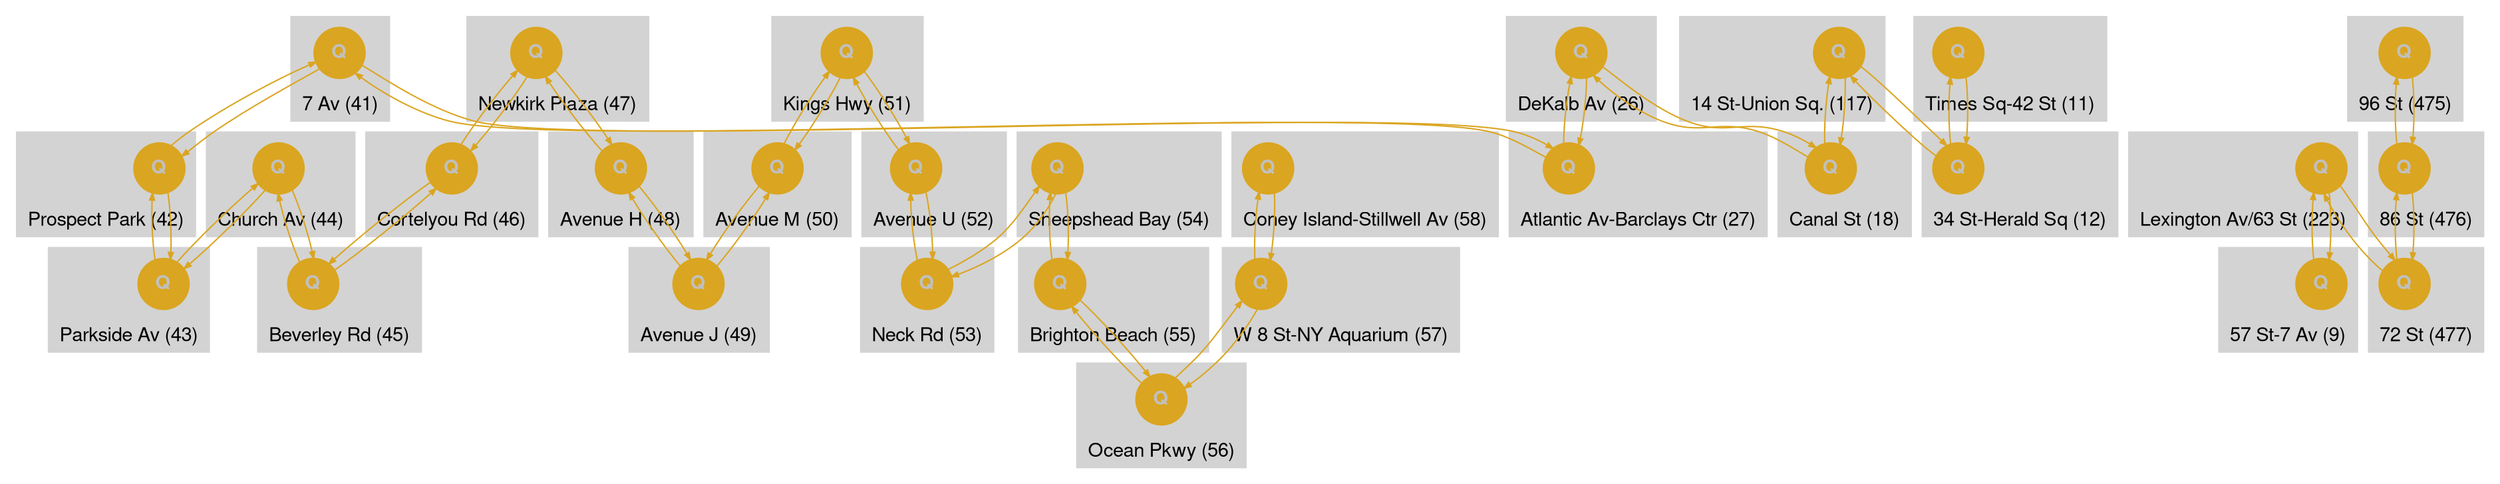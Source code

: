 
digraph G {
  fontname="Helvetica,Arial,sans-serif";
  node [fontname="Helvetica,Arial,sans-serif bold" labelloc="c"];
  edge [fontname="Helvetica,Arial,sans-serif" fontsize=8 arrowsize=0.5];
  
  subgraph cluster_41 {
    style=filled;
    color=lightgrey;
    labelloc="b";
    node [style=filled];
    node [label="Q" fillcolor=goldenrod, color="goldenrod", penwidth=1, fontcolor=gray, shape="circle"]"41_Q";
    label = "7 Av (41)";
  }

  subgraph cluster_44 {
    style=filled;
    color=lightgrey;
    labelloc="b";
    node [style=filled];
    node [label="Q" fillcolor=goldenrod, color="goldenrod", penwidth=1, fontcolor=gray, shape="circle"]"44_Q";
    label = "Church Av (44)";
  }

  subgraph cluster_47 {
    style=filled;
    color=lightgrey;
    labelloc="b";
    node [style=filled];
    node [label="Q" fillcolor=goldenrod, color="goldenrod", penwidth=1, fontcolor=gray, shape="circle"]"47_Q";
    label = "Newkirk Plaza (47)";
  }

  subgraph cluster_51 {
    style=filled;
    color=lightgrey;
    labelloc="b";
    node [style=filled];
    node [label="Q" fillcolor=goldenrod, color="goldenrod", penwidth=1, fontcolor=gray, shape="circle"]"51_Q";
    label = "Kings Hwy (51)";
  }

  subgraph cluster_54 {
    style=filled;
    color=lightgrey;
    labelloc="b";
    node [style=filled];
    node [label="Q" fillcolor=goldenrod, color="goldenrod", penwidth=1, fontcolor=gray, shape="circle"]"54_Q";
    label = "Sheepshead Bay (54)";
  }

  subgraph cluster_55 {
    style=filled;
    color=lightgrey;
    labelloc="b";
    node [style=filled];
    node [label="Q" fillcolor=goldenrod, color="goldenrod", penwidth=1, fontcolor=gray, shape="circle"]"55_Q";
    label = "Brighton Beach (55)";
  }

  subgraph cluster_26 {
    style=filled;
    color=lightgrey;
    labelloc="b";
    node [style=filled];
    node [label="Q" fillcolor=goldenrod, color="goldenrod", penwidth=1, fontcolor=gray, shape="circle"]"26_Q";
    label = "DeKalb Av (26)";
  }

  subgraph cluster_42 {
    style=filled;
    color=lightgrey;
    labelloc="b";
    node [style=filled];
    node [label="Q" fillcolor=goldenrod, color="goldenrod", penwidth=1, fontcolor=gray, shape="circle"]"42_Q";
    label = "Prospect Park (42)";
  }

  subgraph cluster_58 {
    style=filled;
    color=lightgrey;
    labelloc="b";
    node [style=filled];
    node [label="Q" fillcolor=goldenrod, color="goldenrod", penwidth=1, fontcolor=gray, shape="circle"]"58_Q";
    label = "Coney Island-Stillwell Av (58)";
  }

  subgraph cluster_27 {
    style=filled;
    color=lightgrey;
    labelloc="b";
    node [style=filled];
    node [label="Q" fillcolor=goldenrod, color="goldenrod", penwidth=1, fontcolor=gray, shape="circle"]"27_Q";
    label = "Atlantic Av-Barclays Ctr (27)";
  }

  subgraph cluster_57 {
    style=filled;
    color=lightgrey;
    labelloc="b";
    node [style=filled];
    node [label="Q" fillcolor=goldenrod, color="goldenrod", penwidth=1, fontcolor=gray, shape="circle"]"57_Q";
    label = "W 8 St-NY Aquarium (57)";
  }

  subgraph cluster_223 {
    style=filled;
    color=lightgrey;
    labelloc="b";
    node [style=filled];
    node [label="Q" fillcolor=goldenrod, color="goldenrod", penwidth=1, fontcolor=gray, shape="circle"]"223_Q";
    label = "Lexington Av/63 St (223)";
  }

  subgraph cluster_117 {
    style=filled;
    color=lightgrey;
    labelloc="b";
    node [style=filled];
    node [label="Q" fillcolor=goldenrod, color="goldenrod", penwidth=1, fontcolor=gray, shape="circle"]"117_Q";
    label = "14 St-Union Sq. (117)";
  }

  subgraph cluster_11 {
    style=filled;
    color=lightgrey;
    labelloc="b";
    node [style=filled];
    node [label="Q" fillcolor=goldenrod, color="goldenrod", penwidth=1, fontcolor=gray, shape="circle"]"11_Q";
    label = "Times Sq-42 St (11)";
  }

  subgraph cluster_9 {
    style=filled;
    color=lightgrey;
    labelloc="b";
    node [style=filled];
    node [label="Q" fillcolor=goldenrod, color="goldenrod", penwidth=1, fontcolor=gray, shape="circle"]"9_Q";
    label = "57 St-7 Av (9)";
  }

  subgraph cluster_12 {
    style=filled;
    color=lightgrey;
    labelloc="b";
    node [style=filled];
    node [label="Q" fillcolor=goldenrod, color="goldenrod", penwidth=1, fontcolor=gray, shape="circle"]"12_Q";
    label = "34 St-Herald Sq (12)";
  }

  subgraph cluster_43 {
    style=filled;
    color=lightgrey;
    labelloc="b";
    node [style=filled];
    node [label="Q" fillcolor=goldenrod, color="goldenrod", penwidth=1, fontcolor=gray, shape="circle"]"43_Q";
    label = "Parkside Av (43)";
  }

  subgraph cluster_45 {
    style=filled;
    color=lightgrey;
    labelloc="b";
    node [style=filled];
    node [label="Q" fillcolor=goldenrod, color="goldenrod", penwidth=1, fontcolor=gray, shape="circle"]"45_Q";
    label = "Beverley Rd (45)";
  }

  subgraph cluster_46 {
    style=filled;
    color=lightgrey;
    labelloc="b";
    node [style=filled];
    node [label="Q" fillcolor=goldenrod, color="goldenrod", penwidth=1, fontcolor=gray, shape="circle"]"46_Q";
    label = "Cortelyou Rd (46)";
  }

  subgraph cluster_48 {
    style=filled;
    color=lightgrey;
    labelloc="b";
    node [style=filled];
    node [label="Q" fillcolor=goldenrod, color="goldenrod", penwidth=1, fontcolor=gray, shape="circle"]"48_Q";
    label = "Avenue H (48)";
  }

  subgraph cluster_49 {
    style=filled;
    color=lightgrey;
    labelloc="b";
    node [style=filled];
    node [label="Q" fillcolor=goldenrod, color="goldenrod", penwidth=1, fontcolor=gray, shape="circle"]"49_Q";
    label = "Avenue J (49)";
  }

  subgraph cluster_50 {
    style=filled;
    color=lightgrey;
    labelloc="b";
    node [style=filled];
    node [label="Q" fillcolor=goldenrod, color="goldenrod", penwidth=1, fontcolor=gray, shape="circle"]"50_Q";
    label = "Avenue M (50)";
  }

  subgraph cluster_52 {
    style=filled;
    color=lightgrey;
    labelloc="b";
    node [style=filled];
    node [label="Q" fillcolor=goldenrod, color="goldenrod", penwidth=1, fontcolor=gray, shape="circle"]"52_Q";
    label = "Avenue U (52)";
  }

  subgraph cluster_53 {
    style=filled;
    color=lightgrey;
    labelloc="b";
    node [style=filled];
    node [label="Q" fillcolor=goldenrod, color="goldenrod", penwidth=1, fontcolor=gray, shape="circle"]"53_Q";
    label = "Neck Rd (53)";
  }

  subgraph cluster_56 {
    style=filled;
    color=lightgrey;
    labelloc="b";
    node [style=filled];
    node [label="Q" fillcolor=goldenrod, color="goldenrod", penwidth=1, fontcolor=gray, shape="circle"]"56_Q";
    label = "Ocean Pkwy (56)";
  }

  subgraph cluster_475 {
    style=filled;
    color=lightgrey;
    labelloc="b";
    node [style=filled];
    node [label="Q" fillcolor=goldenrod, color="goldenrod", penwidth=1, fontcolor=gray, shape="circle"]"475_Q";
    label = "96 St (475)";
  }

  subgraph cluster_476 {
    style=filled;
    color=lightgrey;
    labelloc="b";
    node [style=filled];
    node [label="Q" fillcolor=goldenrod, color="goldenrod", penwidth=1, fontcolor=gray, shape="circle"]"476_Q";
    label = "86 St (476)";
  }

  subgraph cluster_477 {
    style=filled;
    color=lightgrey;
    labelloc="b";
    node [style=filled];
    node [label="Q" fillcolor=goldenrod, color="goldenrod", penwidth=1, fontcolor=gray, shape="circle"]"477_Q";
    label = "72 St (477)";
  }

  subgraph cluster_18 {
    style=filled;
    color=lightgrey;
    labelloc="b";
    node [style=filled];
    node [label="Q" fillcolor=goldenrod, color="goldenrod", penwidth=1, fontcolor=gray, shape="circle"]"18_Q";
    label = "Canal St (18)";
  }

  "41_Q" -> "27_Q"[ color=goldenrod fontcolor=goldenrod penwidth=1 fontsize=8 arrowsize=0.5];
  "41_Q" -> "42_Q"[ color=goldenrod fontcolor=goldenrod penwidth=1 fontsize=8 arrowsize=0.5];
  "44_Q" -> "43_Q"[ color=goldenrod fontcolor=goldenrod penwidth=1 fontsize=8 arrowsize=0.5];
  "44_Q" -> "45_Q"[ color=goldenrod fontcolor=goldenrod penwidth=1 fontsize=8 arrowsize=0.5];
  "47_Q" -> "46_Q"[ color=goldenrod fontcolor=goldenrod penwidth=1 fontsize=8 arrowsize=0.5];
  "47_Q" -> "48_Q"[ color=goldenrod fontcolor=goldenrod penwidth=1 fontsize=8 arrowsize=0.5];
  "51_Q" -> "50_Q"[ color=goldenrod fontcolor=goldenrod penwidth=1 fontsize=8 arrowsize=0.5];
  "51_Q" -> "52_Q"[ color=goldenrod fontcolor=goldenrod penwidth=1 fontsize=8 arrowsize=0.5];
  "54_Q" -> "53_Q"[ color=goldenrod fontcolor=goldenrod penwidth=1 fontsize=8 arrowsize=0.5];
  "54_Q" -> "55_Q"[ color=goldenrod fontcolor=goldenrod penwidth=1 fontsize=8 arrowsize=0.5];
  "55_Q" -> "54_Q"[ color=goldenrod fontcolor=goldenrod penwidth=1 fontsize=8 arrowsize=0.5];
  "55_Q" -> "56_Q"[ color=goldenrod fontcolor=goldenrod penwidth=1 fontsize=8 arrowsize=0.5];
  "26_Q" -> "27_Q"[ color=goldenrod fontcolor=goldenrod penwidth=1 fontsize=8 arrowsize=0.5];
  "26_Q" -> "18_Q"[ color=goldenrod fontcolor=goldenrod penwidth=1 fontsize=8 arrowsize=0.5];
  "42_Q" -> "41_Q"[ color=goldenrod fontcolor=goldenrod penwidth=1 fontsize=8 arrowsize=0.5];
  "42_Q" -> "43_Q"[ color=goldenrod fontcolor=goldenrod penwidth=1 fontsize=8 arrowsize=0.5];
  "58_Q" -> "57_Q"[ color=goldenrod fontcolor=goldenrod penwidth=1 fontsize=8 arrowsize=0.5];
  "27_Q" -> "41_Q"[ color=goldenrod fontcolor=goldenrod penwidth=1 fontsize=8 arrowsize=0.5];
  "27_Q" -> "26_Q"[ color=goldenrod fontcolor=goldenrod penwidth=1 fontsize=8 arrowsize=0.5];
  "57_Q" -> "58_Q"[ color=goldenrod fontcolor=goldenrod penwidth=1 fontsize=8 arrowsize=0.5];
  "57_Q" -> "56_Q"[ color=goldenrod fontcolor=goldenrod penwidth=1 fontsize=8 arrowsize=0.5];
  "223_Q" -> "477_Q"[ color=goldenrod fontcolor=goldenrod penwidth=1 fontsize=8 arrowsize=0.5];
  "223_Q" -> "9_Q"[ color=goldenrod fontcolor=goldenrod penwidth=1 fontsize=8 arrowsize=0.5];
  "117_Q" -> "12_Q"[ color=goldenrod fontcolor=goldenrod penwidth=1 fontsize=8 arrowsize=0.5];
  "117_Q" -> "18_Q"[ color=goldenrod fontcolor=goldenrod penwidth=1 fontsize=8 arrowsize=0.5];
  "11_Q" -> "12_Q"[ color=goldenrod fontcolor=goldenrod penwidth=1 fontsize=8 arrowsize=0.5];
  "9_Q" -> "223_Q"[ color=goldenrod fontcolor=goldenrod penwidth=1 fontsize=8 arrowsize=0.5];
  "12_Q" -> "11_Q"[ color=goldenrod fontcolor=goldenrod penwidth=1 fontsize=8 arrowsize=0.5];
  "12_Q" -> "117_Q"[ color=goldenrod fontcolor=goldenrod penwidth=1 fontsize=8 arrowsize=0.5];
  "43_Q" -> "42_Q"[ color=goldenrod fontcolor=goldenrod penwidth=1 fontsize=8 arrowsize=0.5];
  "43_Q" -> "44_Q"[ color=goldenrod fontcolor=goldenrod penwidth=1 fontsize=8 arrowsize=0.5];
  "45_Q" -> "44_Q"[ color=goldenrod fontcolor=goldenrod penwidth=1 fontsize=8 arrowsize=0.5];
  "45_Q" -> "46_Q"[ color=goldenrod fontcolor=goldenrod penwidth=1 fontsize=8 arrowsize=0.5];
  "46_Q" -> "45_Q"[ color=goldenrod fontcolor=goldenrod penwidth=1 fontsize=8 arrowsize=0.5];
  "46_Q" -> "47_Q"[ color=goldenrod fontcolor=goldenrod penwidth=1 fontsize=8 arrowsize=0.5];
  "48_Q" -> "47_Q"[ color=goldenrod fontcolor=goldenrod penwidth=1 fontsize=8 arrowsize=0.5];
  "48_Q" -> "49_Q"[ color=goldenrod fontcolor=goldenrod penwidth=1 fontsize=8 arrowsize=0.5];
  "49_Q" -> "48_Q"[ color=goldenrod fontcolor=goldenrod penwidth=1 fontsize=8 arrowsize=0.5];
  "49_Q" -> "50_Q"[ color=goldenrod fontcolor=goldenrod penwidth=1 fontsize=8 arrowsize=0.5];
  "50_Q" -> "49_Q"[ color=goldenrod fontcolor=goldenrod penwidth=1 fontsize=8 arrowsize=0.5];
  "50_Q" -> "51_Q"[ color=goldenrod fontcolor=goldenrod penwidth=1 fontsize=8 arrowsize=0.5];
  "52_Q" -> "51_Q"[ color=goldenrod fontcolor=goldenrod penwidth=1 fontsize=8 arrowsize=0.5];
  "52_Q" -> "53_Q"[ color=goldenrod fontcolor=goldenrod penwidth=1 fontsize=8 arrowsize=0.5];
  "53_Q" -> "52_Q"[ color=goldenrod fontcolor=goldenrod penwidth=1 fontsize=8 arrowsize=0.5];
  "53_Q" -> "54_Q"[ color=goldenrod fontcolor=goldenrod penwidth=1 fontsize=8 arrowsize=0.5];
  "56_Q" -> "55_Q"[ color=goldenrod fontcolor=goldenrod penwidth=1 fontsize=8 arrowsize=0.5];
  "56_Q" -> "57_Q"[ color=goldenrod fontcolor=goldenrod penwidth=1 fontsize=8 arrowsize=0.5];
  "475_Q" -> "476_Q"[ color=goldenrod fontcolor=goldenrod penwidth=1 fontsize=8 arrowsize=0.5];
  "476_Q" -> "475_Q"[ color=goldenrod fontcolor=goldenrod penwidth=1 fontsize=8 arrowsize=0.5];
  "476_Q" -> "477_Q"[ color=goldenrod fontcolor=goldenrod penwidth=1 fontsize=8 arrowsize=0.5];
  "477_Q" -> "476_Q"[ color=goldenrod fontcolor=goldenrod penwidth=1 fontsize=8 arrowsize=0.5];
  "477_Q" -> "223_Q"[ color=goldenrod fontcolor=goldenrod penwidth=1 fontsize=8 arrowsize=0.5];
  "18_Q" -> "26_Q"[ color=goldenrod fontcolor=goldenrod penwidth=1 fontsize=8 arrowsize=0.5];
  "18_Q" -> "117_Q"[ color=goldenrod fontcolor=goldenrod penwidth=1 fontsize=8 arrowsize=0.5];

}
